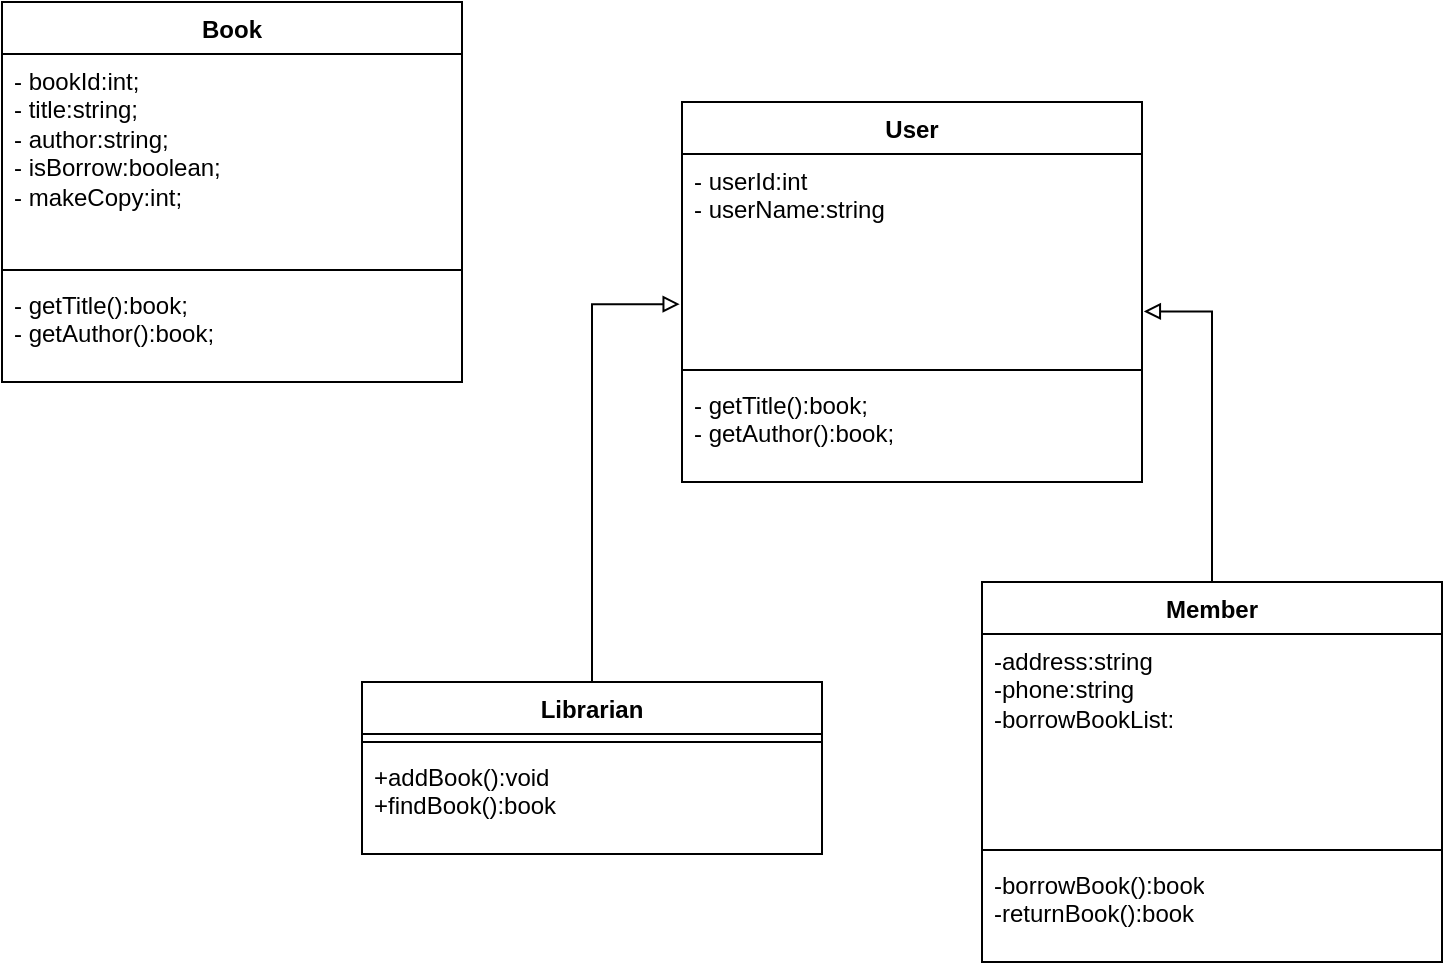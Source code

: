 <mxfile version="28.2.8">
  <diagram name="Page-1" id="qJigF_BeTIae1vNN_24u">
    <mxGraphModel dx="1413" dy="754" grid="1" gridSize="10" guides="1" tooltips="1" connect="1" arrows="1" fold="1" page="0" pageScale="1" pageWidth="850" pageHeight="1100" math="0" shadow="0">
      <root>
        <mxCell id="0" />
        <mxCell id="1" parent="0" />
        <mxCell id="CPLv1qrcHlD6OugL46LV-21" value="Book" style="swimlane;fontStyle=1;align=center;verticalAlign=top;childLayout=stackLayout;horizontal=1;startSize=26;horizontalStack=0;resizeParent=1;resizeParentMax=0;resizeLast=0;collapsible=1;marginBottom=0;whiteSpace=wrap;html=1;" vertex="1" parent="1">
          <mxGeometry x="-20" y="290" width="230" height="190" as="geometry" />
        </mxCell>
        <mxCell id="CPLv1qrcHlD6OugL46LV-22" value="- bookId:int;&lt;div&gt;- title:string;&lt;/div&gt;&lt;div&gt;- author:string;&lt;/div&gt;&lt;div&gt;- isBorrow:boolean;&lt;/div&gt;&lt;div&gt;- makeCopy:int;&lt;/div&gt;" style="text;strokeColor=none;fillColor=none;align=left;verticalAlign=top;spacingLeft=4;spacingRight=4;overflow=hidden;rotatable=0;points=[[0,0.5],[1,0.5]];portConstraint=eastwest;whiteSpace=wrap;html=1;" vertex="1" parent="CPLv1qrcHlD6OugL46LV-21">
          <mxGeometry y="26" width="230" height="104" as="geometry" />
        </mxCell>
        <mxCell id="CPLv1qrcHlD6OugL46LV-23" value="" style="line;strokeWidth=1;fillColor=none;align=left;verticalAlign=middle;spacingTop=-1;spacingLeft=3;spacingRight=3;rotatable=0;labelPosition=right;points=[];portConstraint=eastwest;strokeColor=inherit;" vertex="1" parent="CPLv1qrcHlD6OugL46LV-21">
          <mxGeometry y="130" width="230" height="8" as="geometry" />
        </mxCell>
        <mxCell id="CPLv1qrcHlD6OugL46LV-24" value="- getTitle():book;&lt;div&gt;- getAuthor():book;&lt;/div&gt;" style="text;strokeColor=none;fillColor=none;align=left;verticalAlign=top;spacingLeft=4;spacingRight=4;overflow=hidden;rotatable=0;points=[[0,0.5],[1,0.5]];portConstraint=eastwest;whiteSpace=wrap;html=1;" vertex="1" parent="CPLv1qrcHlD6OugL46LV-21">
          <mxGeometry y="138" width="230" height="52" as="geometry" />
        </mxCell>
        <mxCell id="CPLv1qrcHlD6OugL46LV-25" value="Librarian" style="swimlane;fontStyle=1;align=center;verticalAlign=top;childLayout=stackLayout;horizontal=1;startSize=26;horizontalStack=0;resizeParent=1;resizeParentMax=0;resizeLast=0;collapsible=1;marginBottom=0;whiteSpace=wrap;html=1;" vertex="1" parent="1">
          <mxGeometry x="160" y="630" width="230" height="86" as="geometry" />
        </mxCell>
        <mxCell id="CPLv1qrcHlD6OugL46LV-26" value="" style="line;strokeWidth=1;fillColor=none;align=left;verticalAlign=middle;spacingTop=-1;spacingLeft=3;spacingRight=3;rotatable=0;labelPosition=right;points=[];portConstraint=eastwest;strokeColor=inherit;" vertex="1" parent="CPLv1qrcHlD6OugL46LV-25">
          <mxGeometry y="26" width="230" height="8" as="geometry" />
        </mxCell>
        <mxCell id="CPLv1qrcHlD6OugL46LV-27" value="+addBook():void&lt;div&gt;+findBook():book&lt;/div&gt;" style="text;strokeColor=none;fillColor=none;align=left;verticalAlign=top;spacingLeft=4;spacingRight=4;overflow=hidden;rotatable=0;points=[[0,0.5],[1,0.5]];portConstraint=eastwest;whiteSpace=wrap;html=1;" vertex="1" parent="CPLv1qrcHlD6OugL46LV-25">
          <mxGeometry y="34" width="230" height="52" as="geometry" />
        </mxCell>
        <mxCell id="CPLv1qrcHlD6OugL46LV-28" value="User" style="swimlane;fontStyle=1;align=center;verticalAlign=top;childLayout=stackLayout;horizontal=1;startSize=26;horizontalStack=0;resizeParent=1;resizeParentMax=0;resizeLast=0;collapsible=1;marginBottom=0;whiteSpace=wrap;html=1;" vertex="1" parent="1">
          <mxGeometry x="320" y="340" width="230" height="190" as="geometry" />
        </mxCell>
        <mxCell id="CPLv1qrcHlD6OugL46LV-29" value="- userId:int&lt;div&gt;- userName:string&lt;/div&gt;" style="text;strokeColor=none;fillColor=none;align=left;verticalAlign=top;spacingLeft=4;spacingRight=4;overflow=hidden;rotatable=0;points=[[0,0.5],[1,0.5]];portConstraint=eastwest;whiteSpace=wrap;html=1;" vertex="1" parent="CPLv1qrcHlD6OugL46LV-28">
          <mxGeometry y="26" width="230" height="104" as="geometry" />
        </mxCell>
        <mxCell id="CPLv1qrcHlD6OugL46LV-30" value="" style="line;strokeWidth=1;fillColor=none;align=left;verticalAlign=middle;spacingTop=-1;spacingLeft=3;spacingRight=3;rotatable=0;labelPosition=right;points=[];portConstraint=eastwest;strokeColor=inherit;" vertex="1" parent="CPLv1qrcHlD6OugL46LV-28">
          <mxGeometry y="130" width="230" height="8" as="geometry" />
        </mxCell>
        <mxCell id="CPLv1qrcHlD6OugL46LV-31" value="- getTitle():book;&lt;div&gt;- getAuthor():book;&lt;/div&gt;" style="text;strokeColor=none;fillColor=none;align=left;verticalAlign=top;spacingLeft=4;spacingRight=4;overflow=hidden;rotatable=0;points=[[0,0.5],[1,0.5]];portConstraint=eastwest;whiteSpace=wrap;html=1;" vertex="1" parent="CPLv1qrcHlD6OugL46LV-28">
          <mxGeometry y="138" width="230" height="52" as="geometry" />
        </mxCell>
        <mxCell id="CPLv1qrcHlD6OugL46LV-32" value="Member" style="swimlane;fontStyle=1;align=center;verticalAlign=top;childLayout=stackLayout;horizontal=1;startSize=26;horizontalStack=0;resizeParent=1;resizeParentMax=0;resizeLast=0;collapsible=1;marginBottom=0;whiteSpace=wrap;html=1;" vertex="1" parent="1">
          <mxGeometry x="470" y="580" width="230" height="190" as="geometry" />
        </mxCell>
        <mxCell id="CPLv1qrcHlD6OugL46LV-33" value="-address:string&lt;div&gt;-phone:string&lt;/div&gt;&lt;div&gt;-borrowBookList:&lt;/div&gt;" style="text;strokeColor=none;fillColor=none;align=left;verticalAlign=top;spacingLeft=4;spacingRight=4;overflow=hidden;rotatable=0;points=[[0,0.5],[1,0.5]];portConstraint=eastwest;whiteSpace=wrap;html=1;" vertex="1" parent="CPLv1qrcHlD6OugL46LV-32">
          <mxGeometry y="26" width="230" height="104" as="geometry" />
        </mxCell>
        <mxCell id="CPLv1qrcHlD6OugL46LV-34" value="" style="line;strokeWidth=1;fillColor=none;align=left;verticalAlign=middle;spacingTop=-1;spacingLeft=3;spacingRight=3;rotatable=0;labelPosition=right;points=[];portConstraint=eastwest;strokeColor=inherit;" vertex="1" parent="CPLv1qrcHlD6OugL46LV-32">
          <mxGeometry y="130" width="230" height="8" as="geometry" />
        </mxCell>
        <mxCell id="CPLv1qrcHlD6OugL46LV-35" value="-borrowBook():book&lt;div&gt;-returnBook():book&lt;/div&gt;" style="text;strokeColor=none;fillColor=none;align=left;verticalAlign=top;spacingLeft=4;spacingRight=4;overflow=hidden;rotatable=0;points=[[0,0.5],[1,0.5]];portConstraint=eastwest;whiteSpace=wrap;html=1;" vertex="1" parent="CPLv1qrcHlD6OugL46LV-32">
          <mxGeometry y="138" width="230" height="52" as="geometry" />
        </mxCell>
        <mxCell id="CPLv1qrcHlD6OugL46LV-36" style="edgeStyle=orthogonalEdgeStyle;rounded=0;orthogonalLoop=1;jettySize=auto;html=1;entryX=-0.005;entryY=0.722;entryDx=0;entryDy=0;entryPerimeter=0;endArrow=block;endFill=0;" edge="1" parent="1" source="CPLv1qrcHlD6OugL46LV-25" target="CPLv1qrcHlD6OugL46LV-29">
          <mxGeometry relative="1" as="geometry" />
        </mxCell>
        <mxCell id="CPLv1qrcHlD6OugL46LV-37" style="edgeStyle=orthogonalEdgeStyle;rounded=0;orthogonalLoop=1;jettySize=auto;html=1;entryX=1.004;entryY=0.757;entryDx=0;entryDy=0;entryPerimeter=0;endArrow=block;endFill=0;" edge="1" parent="1" source="CPLv1qrcHlD6OugL46LV-32" target="CPLv1qrcHlD6OugL46LV-29">
          <mxGeometry relative="1" as="geometry" />
        </mxCell>
      </root>
    </mxGraphModel>
  </diagram>
</mxfile>
